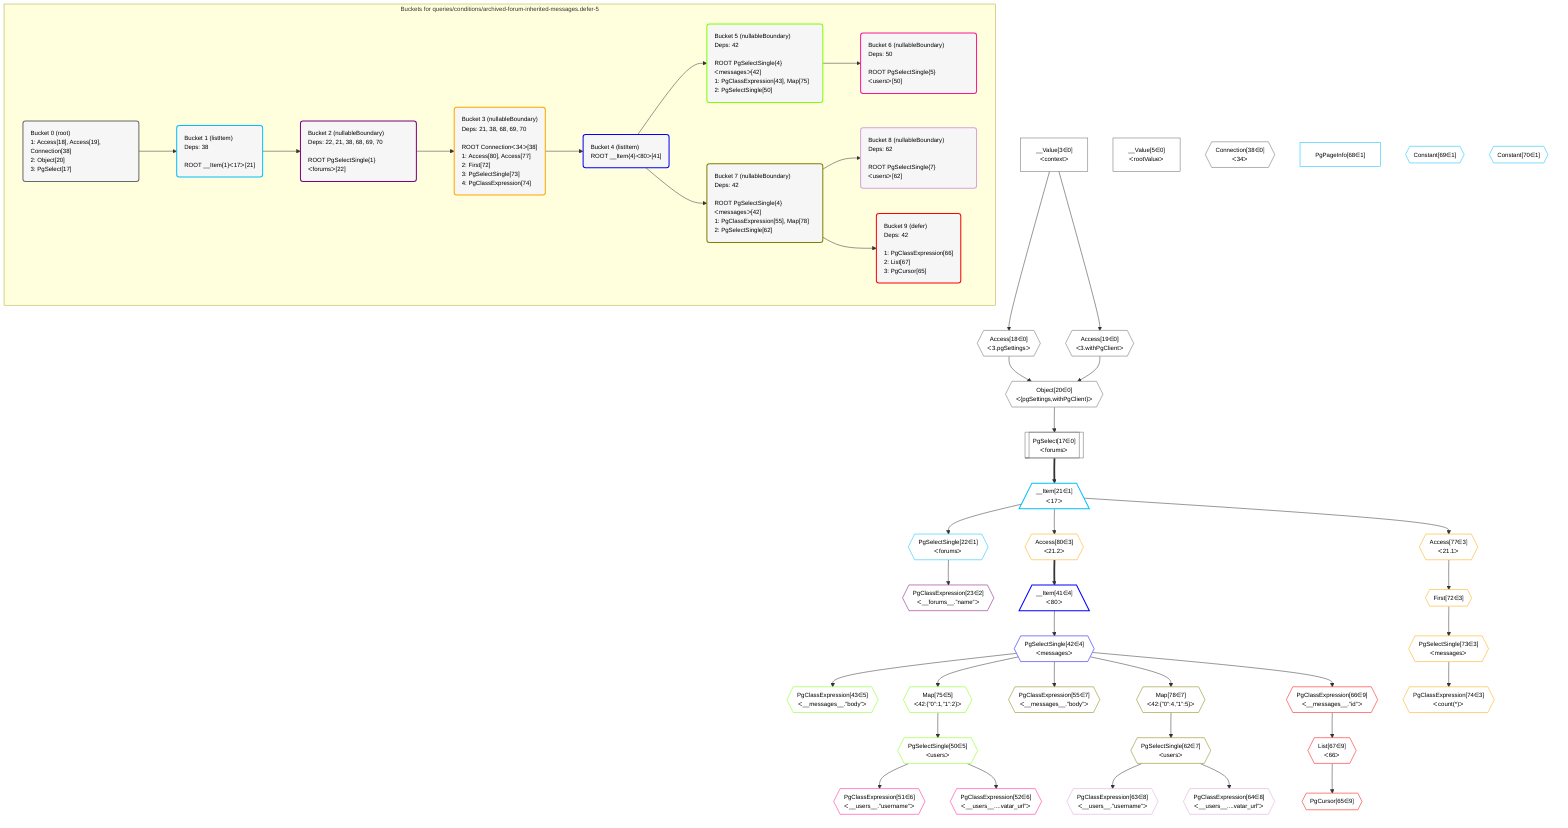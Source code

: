 %%{init: {'themeVariables': { 'fontSize': '12px'}}}%%
graph TD
    classDef path fill:#eee,stroke:#000,color:#000
    classDef plan fill:#fff,stroke-width:1px,color:#000
    classDef itemplan fill:#fff,stroke-width:2px,color:#000
    classDef unbatchedplan fill:#dff,stroke-width:1px,color:#000
    classDef sideeffectplan fill:#fcc,stroke-width:2px,color:#000
    classDef bucket fill:#f6f6f6,color:#000,stroke-width:2px,text-align:left


    %% define steps
    __Value3["__Value[3∈0]<br />ᐸcontextᐳ"]:::plan
    __Value5["__Value[5∈0]<br />ᐸrootValueᐳ"]:::plan
    Access18{{"Access[18∈0]<br />ᐸ3.pgSettingsᐳ"}}:::plan
    Access19{{"Access[19∈0]<br />ᐸ3.withPgClientᐳ"}}:::plan
    Object20{{"Object[20∈0]<br />ᐸ{pgSettings,withPgClient}ᐳ"}}:::plan
    PgSelect17[["PgSelect[17∈0]<br />ᐸforumsᐳ"]]:::plan
    __Item21[/"__Item[21∈1]<br />ᐸ17ᐳ"\]:::itemplan
    PgSelectSingle22{{"PgSelectSingle[22∈1]<br />ᐸforumsᐳ"}}:::plan
    PgClassExpression23{{"PgClassExpression[23∈2]<br />ᐸ__forums__.”name”ᐳ"}}:::plan
    Connection38{{"Connection[38∈0]<br />ᐸ34ᐳ"}}:::plan
    Access80{{"Access[80∈3]<br />ᐸ21.2ᐳ"}}:::plan
    __Item41[/"__Item[41∈4]<br />ᐸ80ᐳ"\]:::itemplan
    PgSelectSingle42{{"PgSelectSingle[42∈4]<br />ᐸmessagesᐳ"}}:::plan
    PgClassExpression43{{"PgClassExpression[43∈5]<br />ᐸ__messages__.”body”ᐳ"}}:::plan
    Map75{{"Map[75∈5]<br />ᐸ42:{”0”:1,”1”:2}ᐳ"}}:::plan
    PgSelectSingle50{{"PgSelectSingle[50∈5]<br />ᐸusersᐳ"}}:::plan
    PgClassExpression51{{"PgClassExpression[51∈6]<br />ᐸ__users__.”username”ᐳ"}}:::plan
    PgClassExpression52{{"PgClassExpression[52∈6]<br />ᐸ__users__....vatar_url”ᐳ"}}:::plan
    PgClassExpression55{{"PgClassExpression[55∈7]<br />ᐸ__messages__.”body”ᐳ"}}:::plan
    Map78{{"Map[78∈7]<br />ᐸ42:{”0”:4,”1”:5}ᐳ"}}:::plan
    PgSelectSingle62{{"PgSelectSingle[62∈7]<br />ᐸusersᐳ"}}:::plan
    PgClassExpression63{{"PgClassExpression[63∈8]<br />ᐸ__users__.”username”ᐳ"}}:::plan
    PgClassExpression64{{"PgClassExpression[64∈8]<br />ᐸ__users__....vatar_url”ᐳ"}}:::plan
    PgClassExpression66{{"PgClassExpression[66∈9]<br />ᐸ__messages__.”id”ᐳ"}}:::plan
    List67{{"List[67∈9]<br />ᐸ66ᐳ"}}:::plan
    PgCursor65{{"PgCursor[65∈9]"}}:::plan
    PgPageInfo68["PgPageInfo[68∈1]"]:::plan
    Constant69{{"Constant[69∈1]"}}:::plan
    Constant70{{"Constant[70∈1]"}}:::plan
    Access77{{"Access[77∈3]<br />ᐸ21.1ᐳ"}}:::plan
    First72{{"First[72∈3]"}}:::plan
    PgSelectSingle73{{"PgSelectSingle[73∈3]<br />ᐸmessagesᐳ"}}:::plan
    PgClassExpression74{{"PgClassExpression[74∈3]<br />ᐸcount(*)ᐳ"}}:::plan

    %% plan dependencies
    __Value3 --> Access18
    __Value3 --> Access19
    Access18 & Access19 --> Object20
    Object20 --> PgSelect17
    PgSelect17 ==> __Item21
    __Item21 --> PgSelectSingle22
    PgSelectSingle22 --> PgClassExpression23
    __Item21 --> Access80
    Access80 ==> __Item41
    __Item41 --> PgSelectSingle42
    PgSelectSingle42 --> PgClassExpression43
    PgSelectSingle42 --> Map75
    Map75 --> PgSelectSingle50
    PgSelectSingle50 --> PgClassExpression51
    PgSelectSingle50 --> PgClassExpression52
    PgSelectSingle42 --> PgClassExpression55
    PgSelectSingle42 --> Map78
    Map78 --> PgSelectSingle62
    PgSelectSingle62 --> PgClassExpression63
    PgSelectSingle62 --> PgClassExpression64
    PgSelectSingle42 --> PgClassExpression66
    PgClassExpression66 --> List67
    List67 --> PgCursor65
    __Item21 --> Access77
    Access77 --> First72
    First72 --> PgSelectSingle73
    PgSelectSingle73 --> PgClassExpression74

    subgraph "Buckets for queries/conditions/archived-forum-inherited-messages.defer-5"
    Bucket0("Bucket 0 (root)<br />1: Access[18], Access[19], Connection[38]<br />2: Object[20]<br />3: PgSelect[17]"):::bucket
    classDef bucket0 stroke:#696969
    class Bucket0,__Value3,__Value5,PgSelect17,Access18,Access19,Object20,Connection38 bucket0
    Bucket1("Bucket 1 (listItem)<br />Deps: 38<br /><br />ROOT __Item{1}ᐸ17ᐳ[21]"):::bucket
    classDef bucket1 stroke:#00bfff
    class Bucket1,__Item21,PgSelectSingle22,PgPageInfo68,Constant69,Constant70 bucket1
    Bucket2("Bucket 2 (nullableBoundary)<br />Deps: 22, 21, 38, 68, 69, 70<br /><br />ROOT PgSelectSingle{1}ᐸforumsᐳ[22]"):::bucket
    classDef bucket2 stroke:#7f007f
    class Bucket2,PgClassExpression23 bucket2
    Bucket3("Bucket 3 (nullableBoundary)<br />Deps: 21, 38, 68, 69, 70<br /><br />ROOT Connectionᐸ34ᐳ[38]<br />1: Access[80], Access[77]<br />2: First[72]<br />3: PgSelectSingle[73]<br />4: PgClassExpression[74]"):::bucket
    classDef bucket3 stroke:#ffa500
    class Bucket3,First72,PgSelectSingle73,PgClassExpression74,Access77,Access80 bucket3
    Bucket4("Bucket 4 (listItem)<br />ROOT __Item{4}ᐸ80ᐳ[41]"):::bucket
    classDef bucket4 stroke:#0000ff
    class Bucket4,__Item41,PgSelectSingle42 bucket4
    Bucket5("Bucket 5 (nullableBoundary)<br />Deps: 42<br /><br />ROOT PgSelectSingle{4}ᐸmessagesᐳ[42]<br />1: PgClassExpression[43], Map[75]<br />2: PgSelectSingle[50]"):::bucket
    classDef bucket5 stroke:#7fff00
    class Bucket5,PgClassExpression43,PgSelectSingle50,Map75 bucket5
    Bucket6("Bucket 6 (nullableBoundary)<br />Deps: 50<br /><br />ROOT PgSelectSingle{5}ᐸusersᐳ[50]"):::bucket
    classDef bucket6 stroke:#ff1493
    class Bucket6,PgClassExpression51,PgClassExpression52 bucket6
    Bucket7("Bucket 7 (nullableBoundary)<br />Deps: 42<br /><br />ROOT PgSelectSingle{4}ᐸmessagesᐳ[42]<br />1: PgClassExpression[55], Map[78]<br />2: PgSelectSingle[62]"):::bucket
    classDef bucket7 stroke:#808000
    class Bucket7,PgClassExpression55,PgSelectSingle62,Map78 bucket7
    Bucket8("Bucket 8 (nullableBoundary)<br />Deps: 62<br /><br />ROOT PgSelectSingle{7}ᐸusersᐳ[62]"):::bucket
    classDef bucket8 stroke:#dda0dd
    class Bucket8,PgClassExpression63,PgClassExpression64 bucket8
    Bucket9("Bucket 9 (defer)<br />Deps: 42<br /><br />1: PgClassExpression[66]<br />2: List[67]<br />3: PgCursor[65]"):::bucket
    classDef bucket9 stroke:#ff0000
    class Bucket9,PgCursor65,PgClassExpression66,List67 bucket9
    Bucket0 --> Bucket1
    Bucket1 --> Bucket2
    Bucket2 --> Bucket3
    Bucket3 --> Bucket4
    Bucket4 --> Bucket5 & Bucket7
    Bucket5 --> Bucket6
    Bucket7 --> Bucket8 & Bucket9
    end